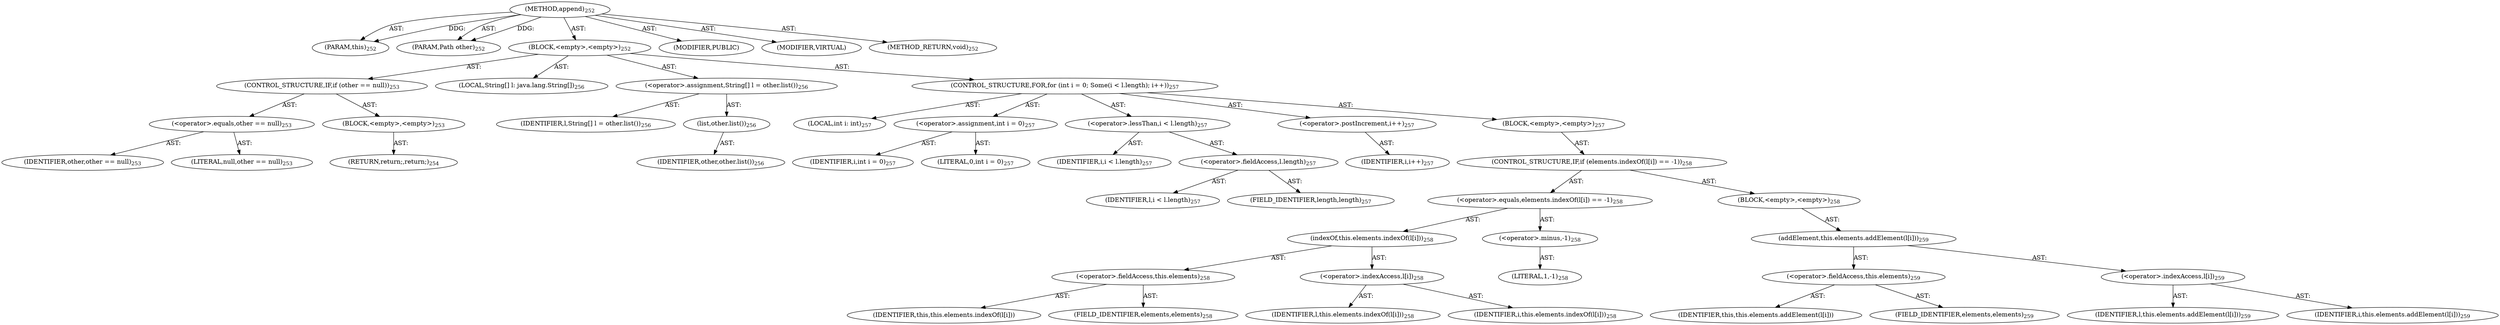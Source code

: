 digraph "append" {  
"111669149711" [label = <(METHOD,append)<SUB>252</SUB>> ]
"115964117030" [label = <(PARAM,this)<SUB>252</SUB>> ]
"115964117031" [label = <(PARAM,Path other)<SUB>252</SUB>> ]
"25769803800" [label = <(BLOCK,&lt;empty&gt;,&lt;empty&gt;)<SUB>252</SUB>> ]
"47244640265" [label = <(CONTROL_STRUCTURE,IF,if (other == null))<SUB>253</SUB>> ]
"30064771153" [label = <(&lt;operator&gt;.equals,other == null)<SUB>253</SUB>> ]
"68719476846" [label = <(IDENTIFIER,other,other == null)<SUB>253</SUB>> ]
"90194313221" [label = <(LITERAL,null,other == null)<SUB>253</SUB>> ]
"25769803801" [label = <(BLOCK,&lt;empty&gt;,&lt;empty&gt;)<SUB>253</SUB>> ]
"146028888067" [label = <(RETURN,return;,return;)<SUB>254</SUB>> ]
"94489280514" [label = <(LOCAL,String[] l: java.lang.String[])<SUB>256</SUB>> ]
"30064771154" [label = <(&lt;operator&gt;.assignment,String[] l = other.list())<SUB>256</SUB>> ]
"68719476847" [label = <(IDENTIFIER,l,String[] l = other.list())<SUB>256</SUB>> ]
"30064771155" [label = <(list,other.list())<SUB>256</SUB>> ]
"68719476848" [label = <(IDENTIFIER,other,other.list())<SUB>256</SUB>> ]
"47244640266" [label = <(CONTROL_STRUCTURE,FOR,for (int i = 0; Some(i &lt; l.length); i++))<SUB>257</SUB>> ]
"94489280515" [label = <(LOCAL,int i: int)<SUB>257</SUB>> ]
"30064771156" [label = <(&lt;operator&gt;.assignment,int i = 0)<SUB>257</SUB>> ]
"68719476849" [label = <(IDENTIFIER,i,int i = 0)<SUB>257</SUB>> ]
"90194313222" [label = <(LITERAL,0,int i = 0)<SUB>257</SUB>> ]
"30064771157" [label = <(&lt;operator&gt;.lessThan,i &lt; l.length)<SUB>257</SUB>> ]
"68719476850" [label = <(IDENTIFIER,i,i &lt; l.length)<SUB>257</SUB>> ]
"30064771158" [label = <(&lt;operator&gt;.fieldAccess,l.length)<SUB>257</SUB>> ]
"68719476851" [label = <(IDENTIFIER,l,i &lt; l.length)<SUB>257</SUB>> ]
"55834574862" [label = <(FIELD_IDENTIFIER,length,length)<SUB>257</SUB>> ]
"30064771159" [label = <(&lt;operator&gt;.postIncrement,i++)<SUB>257</SUB>> ]
"68719476852" [label = <(IDENTIFIER,i,i++)<SUB>257</SUB>> ]
"25769803802" [label = <(BLOCK,&lt;empty&gt;,&lt;empty&gt;)<SUB>257</SUB>> ]
"47244640267" [label = <(CONTROL_STRUCTURE,IF,if (elements.indexOf(l[i]) == -1))<SUB>258</SUB>> ]
"30064771160" [label = <(&lt;operator&gt;.equals,elements.indexOf(l[i]) == -1)<SUB>258</SUB>> ]
"30064771161" [label = <(indexOf,this.elements.indexOf(l[i]))<SUB>258</SUB>> ]
"30064771162" [label = <(&lt;operator&gt;.fieldAccess,this.elements)<SUB>258</SUB>> ]
"68719476853" [label = <(IDENTIFIER,this,this.elements.indexOf(l[i]))> ]
"55834574863" [label = <(FIELD_IDENTIFIER,elements,elements)<SUB>258</SUB>> ]
"30064771163" [label = <(&lt;operator&gt;.indexAccess,l[i])<SUB>258</SUB>> ]
"68719476854" [label = <(IDENTIFIER,l,this.elements.indexOf(l[i]))<SUB>258</SUB>> ]
"68719476855" [label = <(IDENTIFIER,i,this.elements.indexOf(l[i]))<SUB>258</SUB>> ]
"30064771164" [label = <(&lt;operator&gt;.minus,-1)<SUB>258</SUB>> ]
"90194313223" [label = <(LITERAL,1,-1)<SUB>258</SUB>> ]
"25769803803" [label = <(BLOCK,&lt;empty&gt;,&lt;empty&gt;)<SUB>258</SUB>> ]
"30064771165" [label = <(addElement,this.elements.addElement(l[i]))<SUB>259</SUB>> ]
"30064771166" [label = <(&lt;operator&gt;.fieldAccess,this.elements)<SUB>259</SUB>> ]
"68719476856" [label = <(IDENTIFIER,this,this.elements.addElement(l[i]))> ]
"55834574864" [label = <(FIELD_IDENTIFIER,elements,elements)<SUB>259</SUB>> ]
"30064771167" [label = <(&lt;operator&gt;.indexAccess,l[i])<SUB>259</SUB>> ]
"68719476857" [label = <(IDENTIFIER,l,this.elements.addElement(l[i]))<SUB>259</SUB>> ]
"68719476858" [label = <(IDENTIFIER,i,this.elements.addElement(l[i]))<SUB>259</SUB>> ]
"133143986211" [label = <(MODIFIER,PUBLIC)> ]
"133143986212" [label = <(MODIFIER,VIRTUAL)> ]
"128849018895" [label = <(METHOD_RETURN,void)<SUB>252</SUB>> ]
  "111669149711" -> "115964117030"  [ label = "AST: "] 
  "111669149711" -> "115964117031"  [ label = "AST: "] 
  "111669149711" -> "25769803800"  [ label = "AST: "] 
  "111669149711" -> "133143986211"  [ label = "AST: "] 
  "111669149711" -> "133143986212"  [ label = "AST: "] 
  "111669149711" -> "128849018895"  [ label = "AST: "] 
  "25769803800" -> "47244640265"  [ label = "AST: "] 
  "25769803800" -> "94489280514"  [ label = "AST: "] 
  "25769803800" -> "30064771154"  [ label = "AST: "] 
  "25769803800" -> "47244640266"  [ label = "AST: "] 
  "47244640265" -> "30064771153"  [ label = "AST: "] 
  "47244640265" -> "25769803801"  [ label = "AST: "] 
  "30064771153" -> "68719476846"  [ label = "AST: "] 
  "30064771153" -> "90194313221"  [ label = "AST: "] 
  "25769803801" -> "146028888067"  [ label = "AST: "] 
  "30064771154" -> "68719476847"  [ label = "AST: "] 
  "30064771154" -> "30064771155"  [ label = "AST: "] 
  "30064771155" -> "68719476848"  [ label = "AST: "] 
  "47244640266" -> "94489280515"  [ label = "AST: "] 
  "47244640266" -> "30064771156"  [ label = "AST: "] 
  "47244640266" -> "30064771157"  [ label = "AST: "] 
  "47244640266" -> "30064771159"  [ label = "AST: "] 
  "47244640266" -> "25769803802"  [ label = "AST: "] 
  "30064771156" -> "68719476849"  [ label = "AST: "] 
  "30064771156" -> "90194313222"  [ label = "AST: "] 
  "30064771157" -> "68719476850"  [ label = "AST: "] 
  "30064771157" -> "30064771158"  [ label = "AST: "] 
  "30064771158" -> "68719476851"  [ label = "AST: "] 
  "30064771158" -> "55834574862"  [ label = "AST: "] 
  "30064771159" -> "68719476852"  [ label = "AST: "] 
  "25769803802" -> "47244640267"  [ label = "AST: "] 
  "47244640267" -> "30064771160"  [ label = "AST: "] 
  "47244640267" -> "25769803803"  [ label = "AST: "] 
  "30064771160" -> "30064771161"  [ label = "AST: "] 
  "30064771160" -> "30064771164"  [ label = "AST: "] 
  "30064771161" -> "30064771162"  [ label = "AST: "] 
  "30064771161" -> "30064771163"  [ label = "AST: "] 
  "30064771162" -> "68719476853"  [ label = "AST: "] 
  "30064771162" -> "55834574863"  [ label = "AST: "] 
  "30064771163" -> "68719476854"  [ label = "AST: "] 
  "30064771163" -> "68719476855"  [ label = "AST: "] 
  "30064771164" -> "90194313223"  [ label = "AST: "] 
  "25769803803" -> "30064771165"  [ label = "AST: "] 
  "30064771165" -> "30064771166"  [ label = "AST: "] 
  "30064771165" -> "30064771167"  [ label = "AST: "] 
  "30064771166" -> "68719476856"  [ label = "AST: "] 
  "30064771166" -> "55834574864"  [ label = "AST: "] 
  "30064771167" -> "68719476857"  [ label = "AST: "] 
  "30064771167" -> "68719476858"  [ label = "AST: "] 
  "111669149711" -> "115964117030"  [ label = "DDG: "] 
  "111669149711" -> "115964117031"  [ label = "DDG: "] 
}
